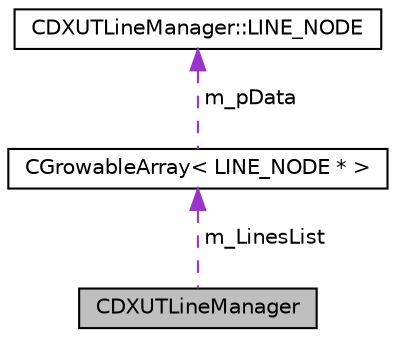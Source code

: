 digraph G
{
  edge [fontname="Helvetica",fontsize="10",labelfontname="Helvetica",labelfontsize="10"];
  node [fontname="Helvetica",fontsize="10",shape=record];
  Node1 [label="CDXUTLineManager",height=0.2,width=0.4,color="black", fillcolor="grey75", style="filled" fontcolor="black"];
  Node2 -> Node1 [dir="back",color="darkorchid3",fontsize="10",style="dashed",label=" m_LinesList" ,fontname="Helvetica"];
  Node2 [label="CGrowableArray\< LINE_NODE * \>",height=0.2,width=0.4,color="black", fillcolor="white", style="filled",URL="$class_c_growable_array.html"];
  Node3 -> Node2 [dir="back",color="darkorchid3",fontsize="10",style="dashed",label=" m_pData" ,fontname="Helvetica"];
  Node3 [label="CDXUTLineManager::LINE_NODE",height=0.2,width=0.4,color="black", fillcolor="white", style="filled",URL="$struct_c_d_x_u_t_line_manager_1_1_l_i_n_e___n_o_d_e.html"];
}
